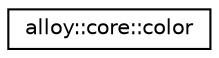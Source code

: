 digraph "Graphical Class Hierarchy"
{
  edge [fontname="Helvetica",fontsize="10",labelfontname="Helvetica",labelfontsize="10"];
  node [fontname="Helvetica",fontsize="10",shape=record];
  rankdir="LR";
  Node1 [label="alloy::core::color",height=0.2,width=0.4,color="black", fillcolor="white", style="filled",URL="$d0/d22/classalloy_1_1core_1_1color.html",tooltip="Representation of a color using floating-point values. "];
}
